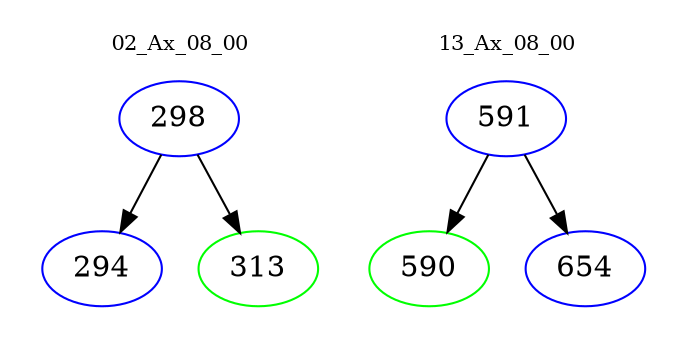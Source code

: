 digraph{
subgraph cluster_0 {
color = white
label = "02_Ax_08_00";
fontsize=10;
T0_298 [label="298", color="blue"]
T0_298 -> T0_294 [color="black"]
T0_294 [label="294", color="blue"]
T0_298 -> T0_313 [color="black"]
T0_313 [label="313", color="green"]
}
subgraph cluster_1 {
color = white
label = "13_Ax_08_00";
fontsize=10;
T1_591 [label="591", color="blue"]
T1_591 -> T1_590 [color="black"]
T1_590 [label="590", color="green"]
T1_591 -> T1_654 [color="black"]
T1_654 [label="654", color="blue"]
}
}
